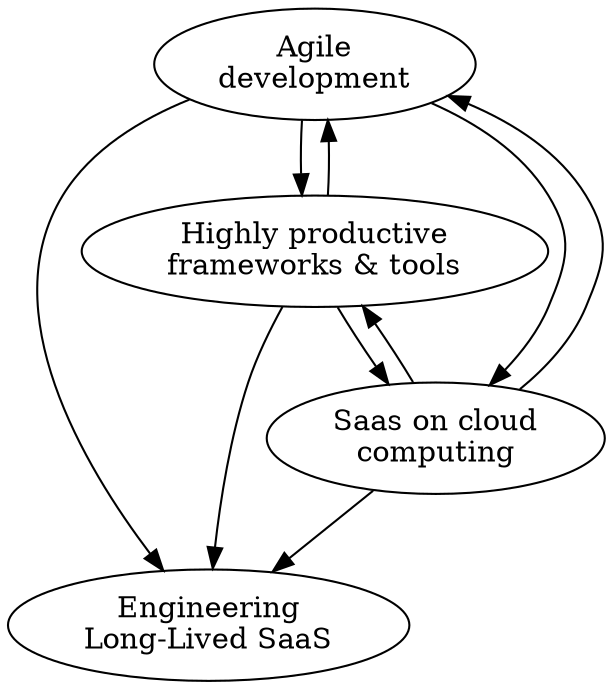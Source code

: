 digraph saas {

"Agile\ndevelopment" -> "Engineering\nLong-Lived SaaS"
"Agile\ndevelopment" -> "Highly productive\nframeworks & tools"
"Agile\ndevelopment" -> "Saas on cloud\ncomputing"
"Highly productive\nframeworks & tools" -> "Agile\ndevelopment"
"Highly productive\nframeworks & tools" -> "Engineering\nLong-Lived SaaS"
"Highly productive\nframeworks & tools" -> "Saas on cloud\ncomputing"
"Saas on cloud\ncomputing" -> "Agile\ndevelopment"
"Saas on cloud\ncomputing" -> "Engineering\nLong-Lived SaaS"
"Saas on cloud\ncomputing" -> "Highly productive\nframeworks & tools"


}
